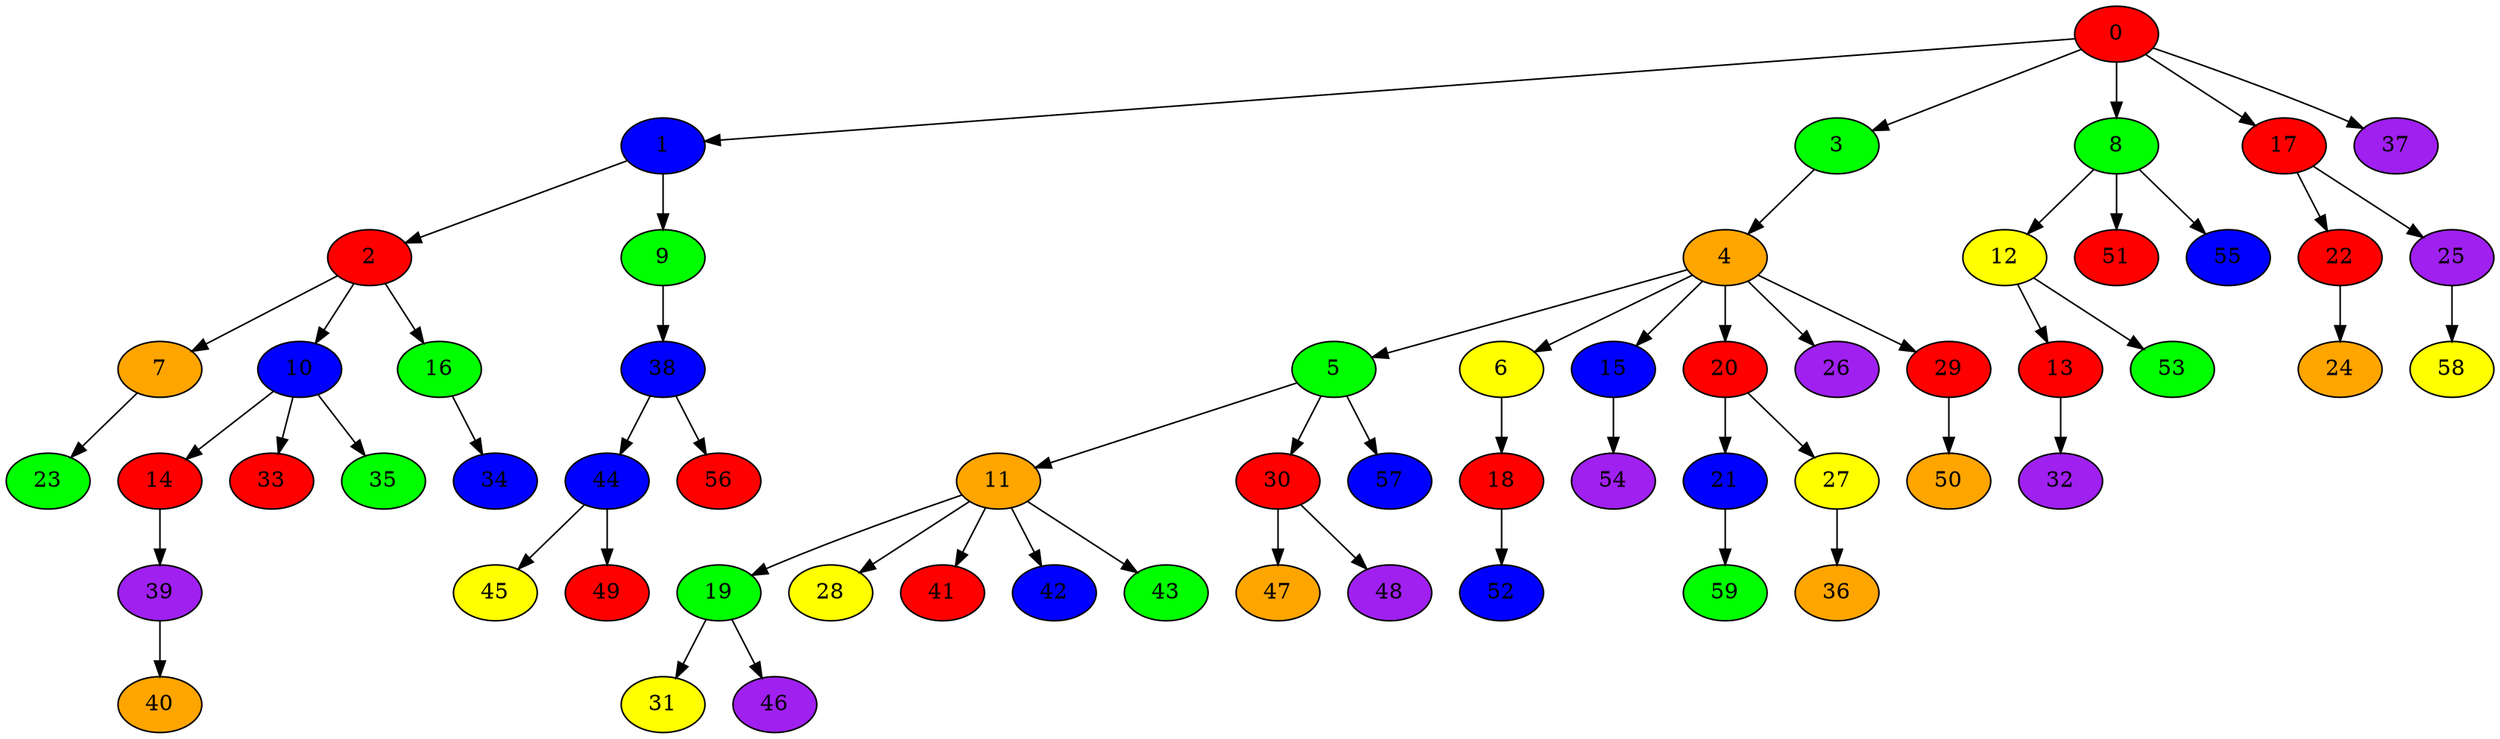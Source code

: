 digraph G {
  rankdir=TB;
  0 -> 1;
  1 -> 2;
  0 -> 3;
  3 -> 4;
  4 -> 5;
  4 -> 6;
  2 -> 7;
  0 -> 8;
  1 -> 9;
  2 -> 10;
  5 -> 11;
  8 -> 12;
  12 -> 13;
  10 -> 14;
  4 -> 15;
  2 -> 16;
  0 -> 17;
  6 -> 18;
  11 -> 19;
  4 -> 20;
  20 -> 21;
  17 -> 22;
  7 -> 23;
  22 -> 24;
  17 -> 25;
  4 -> 26;
  20 -> 27;
  11 -> 28;
  4 -> 29;
  5 -> 30;
  19 -> 31;
  13 -> 32;
  10 -> 33;
  16 -> 34;
  10 -> 35;
  27 -> 36;
  0 -> 37;
  9 -> 38;
  14 -> 39;
  39 -> 40;
  11 -> 41;
  11 -> 42;
  11 -> 43;
  38 -> 44;
  44 -> 45;
  19 -> 46;
  30 -> 47;
  30 -> 48;
  44 -> 49;
  29 -> 50;
  8 -> 51;
  18 -> 52;
  12 -> 53;
  15 -> 54;
  8 -> 55;
  38 -> 56;
  5 -> 57;
  25 -> 58;
  21 -> 59;
  0 [style=filled, fillcolor=red]
  1 [style=filled, fillcolor=blue]
  2 [style=filled, fillcolor=red]
  3 [style=filled, fillcolor=green]
  4 [style=filled, fillcolor=orange]
  5 [style=filled, fillcolor=green]
  6 [style=filled, fillcolor=yellow]
  7 [style=filled, fillcolor=orange]
  8 [style=filled, fillcolor=green]
  9 [style=filled, fillcolor=green]
  10 [style=filled, fillcolor=blue]
  11 [style=filled, fillcolor=orange]
  12 [style=filled, fillcolor=yellow]
  13 [style=filled, fillcolor=red]
  14 [style=filled, fillcolor=red]
  15 [style=filled, fillcolor=blue]
  16 [style=filled, fillcolor=green]
  17 [style=filled, fillcolor=red]
  18 [style=filled, fillcolor=red]
  19 [style=filled, fillcolor=green]
  20 [style=filled, fillcolor=red]
  21 [style=filled, fillcolor=blue]
  22 [style=filled, fillcolor=red]
  23 [style=filled, fillcolor=green]
  24 [style=filled, fillcolor=orange]
  25 [style=filled, fillcolor=purple]
  26 [style=filled, fillcolor=purple]
  27 [style=filled, fillcolor=yellow]
  28 [style=filled, fillcolor=yellow]
  29 [style=filled, fillcolor=red]
  30 [style=filled, fillcolor=red]
  31 [style=filled, fillcolor=yellow]
  32 [style=filled, fillcolor=purple]
  33 [style=filled, fillcolor=red]
  34 [style=filled, fillcolor=blue]
  35 [style=filled, fillcolor=green]
  36 [style=filled, fillcolor=orange]
  37 [style=filled, fillcolor=purple]
  38 [style=filled, fillcolor=blue]
  39 [style=filled, fillcolor=purple]
  40 [style=filled, fillcolor=orange]
  41 [style=filled, fillcolor=red]
  42 [style=filled, fillcolor=blue]
  43 [style=filled, fillcolor=green]
  44 [style=filled, fillcolor=blue]
  45 [style=filled, fillcolor=yellow]
  46 [style=filled, fillcolor=purple]
  47 [style=filled, fillcolor=orange]
  48 [style=filled, fillcolor=purple]
  49 [style=filled, fillcolor=red]
  50 [style=filled, fillcolor=orange]
  51 [style=filled, fillcolor=red]
  52 [style=filled, fillcolor=blue]
  53 [style=filled, fillcolor=green]
  54 [style=filled, fillcolor=purple]
  55 [style=filled, fillcolor=blue]
  56 [style=filled, fillcolor=red]
  57 [style=filled, fillcolor=blue]
  58 [style=filled, fillcolor=yellow]
  59 [style=filled, fillcolor=green]
}

